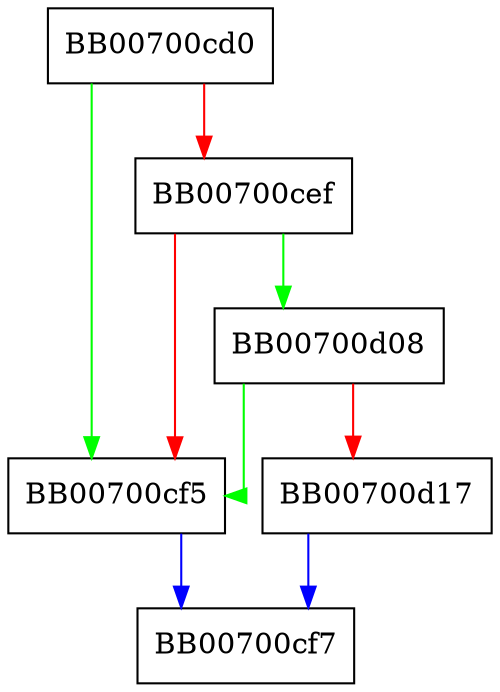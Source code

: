 digraph wp_internal_final {
  node [shape="box"];
  graph [splines=ortho];
  BB00700cd0 -> BB00700cf5 [color="green"];
  BB00700cd0 -> BB00700cef [color="red"];
  BB00700cef -> BB00700d08 [color="green"];
  BB00700cef -> BB00700cf5 [color="red"];
  BB00700cf5 -> BB00700cf7 [color="blue"];
  BB00700d08 -> BB00700cf5 [color="green"];
  BB00700d08 -> BB00700d17 [color="red"];
  BB00700d17 -> BB00700cf7 [color="blue"];
}